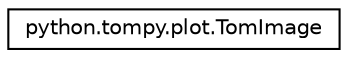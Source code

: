 digraph "Graphical Class Hierarchy"
{
  edge [fontname="Helvetica",fontsize="10",labelfontname="Helvetica",labelfontsize="10"];
  node [fontname="Helvetica",fontsize="10",shape=record];
  rankdir="LR";
  Node0 [label="python.tompy.plot.TomImage",height=0.2,width=0.4,color="black", fillcolor="white", style="filled",URL="$classpython_1_1tompy_1_1plot_1_1TomImage.html"];
}
